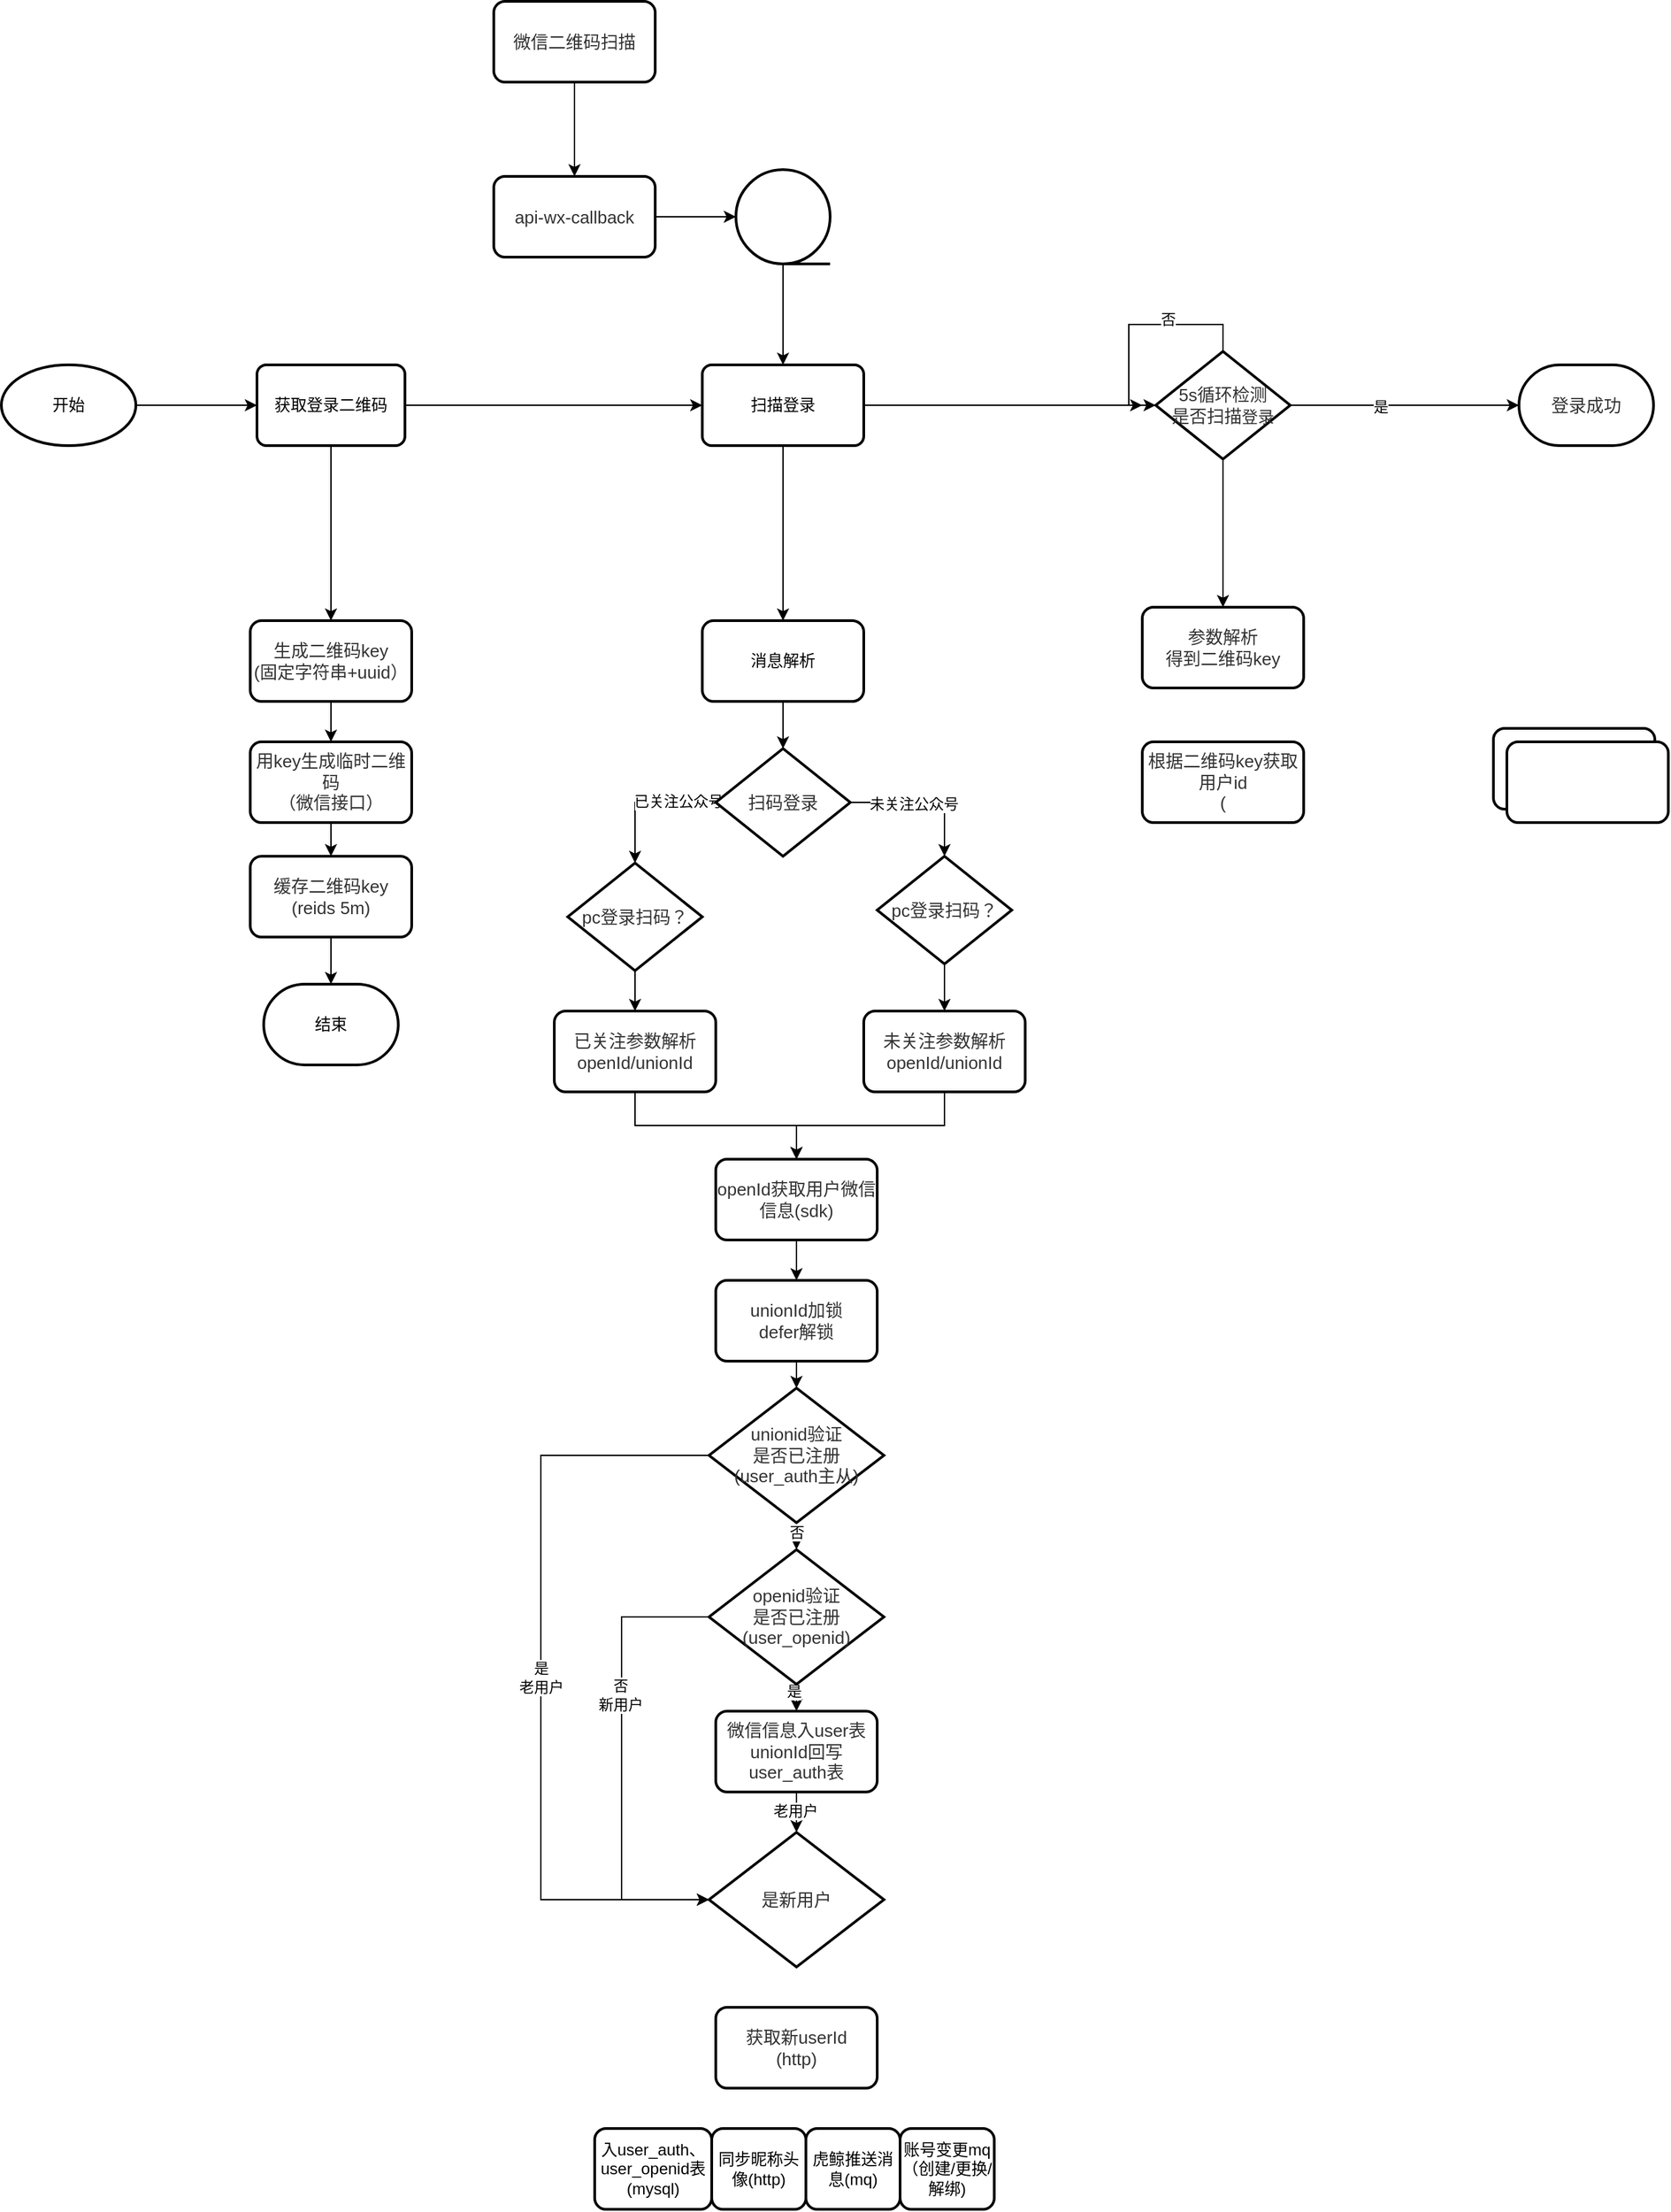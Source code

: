 <mxfile version="15.5.1" type="github">
  <diagram id="CPldnaTWNwZqRLptqHsK" name="第 1 页">
    <mxGraphModel dx="1026" dy="1715" grid="1" gridSize="10" guides="1" tooltips="1" connect="1" arrows="1" fold="1" page="1" pageScale="1" pageWidth="827" pageHeight="1169" math="0" shadow="0">
      <root>
        <mxCell id="0" />
        <mxCell id="1" parent="0" />
        <mxCell id="MIMXc2lb5FOJjjIKVt4J-43" style="edgeStyle=orthogonalEdgeStyle;rounded=0;orthogonalLoop=1;jettySize=auto;html=1;exitX=1;exitY=0.5;exitDx=0;exitDy=0;exitPerimeter=0;" edge="1" parent="1" source="MIMXc2lb5FOJjjIKVt4J-5" target="MIMXc2lb5FOJjjIKVt4J-6">
          <mxGeometry relative="1" as="geometry" />
        </mxCell>
        <mxCell id="MIMXc2lb5FOJjjIKVt4J-5" value="开始" style="strokeWidth=2;html=1;shape=mxgraph.flowchart.start_1;whiteSpace=wrap;" vertex="1" parent="1">
          <mxGeometry x="69" y="270" width="100" height="60" as="geometry" />
        </mxCell>
        <mxCell id="MIMXc2lb5FOJjjIKVt4J-32" style="edgeStyle=orthogonalEdgeStyle;rounded=0;orthogonalLoop=1;jettySize=auto;html=1;exitX=0.5;exitY=1;exitDx=0;exitDy=0;" edge="1" parent="1" source="MIMXc2lb5FOJjjIKVt4J-6" target="MIMXc2lb5FOJjjIKVt4J-31">
          <mxGeometry relative="1" as="geometry" />
        </mxCell>
        <mxCell id="MIMXc2lb5FOJjjIKVt4J-44" style="edgeStyle=orthogonalEdgeStyle;rounded=0;orthogonalLoop=1;jettySize=auto;html=1;exitX=1;exitY=0.5;exitDx=0;exitDy=0;entryX=0;entryY=0.5;entryDx=0;entryDy=0;" edge="1" parent="1" source="MIMXc2lb5FOJjjIKVt4J-6" target="MIMXc2lb5FOJjjIKVt4J-12">
          <mxGeometry relative="1" as="geometry" />
        </mxCell>
        <mxCell id="MIMXc2lb5FOJjjIKVt4J-6" value="获取登录二维码" style="rounded=1;whiteSpace=wrap;html=1;absoluteArcSize=1;arcSize=14;strokeWidth=2;" vertex="1" parent="1">
          <mxGeometry x="259" y="270" width="110" height="60" as="geometry" />
        </mxCell>
        <mxCell id="MIMXc2lb5FOJjjIKVt4J-45" style="edgeStyle=orthogonalEdgeStyle;rounded=0;orthogonalLoop=1;jettySize=auto;html=1;exitX=1;exitY=0.5;exitDx=0;exitDy=0;" edge="1" parent="1" source="MIMXc2lb5FOJjjIKVt4J-12" target="MIMXc2lb5FOJjjIKVt4J-13">
          <mxGeometry relative="1" as="geometry" />
        </mxCell>
        <mxCell id="MIMXc2lb5FOJjjIKVt4J-59" style="edgeStyle=orthogonalEdgeStyle;rounded=0;orthogonalLoop=1;jettySize=auto;html=1;exitX=0.5;exitY=1;exitDx=0;exitDy=0;" edge="1" parent="1" source="MIMXc2lb5FOJjjIKVt4J-12" target="MIMXc2lb5FOJjjIKVt4J-28">
          <mxGeometry relative="1" as="geometry" />
        </mxCell>
        <mxCell id="MIMXc2lb5FOJjjIKVt4J-12" value="扫描登录" style="rounded=1;whiteSpace=wrap;html=1;absoluteArcSize=1;arcSize=14;strokeWidth=2;" vertex="1" parent="1">
          <mxGeometry x="590" y="270" width="120" height="60" as="geometry" />
        </mxCell>
        <mxCell id="MIMXc2lb5FOJjjIKVt4J-46" style="edgeStyle=orthogonalEdgeStyle;rounded=0;orthogonalLoop=1;jettySize=auto;html=1;exitX=0.5;exitY=0;exitDx=0;exitDy=0;exitPerimeter=0;" edge="1" parent="1" source="MIMXc2lb5FOJjjIKVt4J-13">
          <mxGeometry relative="1" as="geometry">
            <mxPoint x="917" y="300" as="targetPoint" />
            <Array as="points">
              <mxPoint x="977" y="240" />
              <mxPoint x="907" y="240" />
              <mxPoint x="907" y="300" />
            </Array>
          </mxGeometry>
        </mxCell>
        <mxCell id="MIMXc2lb5FOJjjIKVt4J-47" value="否" style="edgeLabel;html=1;align=center;verticalAlign=middle;resizable=0;points=[];" vertex="1" connectable="0" parent="MIMXc2lb5FOJjjIKVt4J-46">
          <mxGeometry x="-0.237" y="-4" relative="1" as="geometry">
            <mxPoint as="offset" />
          </mxGeometry>
        </mxCell>
        <mxCell id="MIMXc2lb5FOJjjIKVt4J-48" style="edgeStyle=orthogonalEdgeStyle;rounded=0;orthogonalLoop=1;jettySize=auto;html=1;exitX=1;exitY=0.5;exitDx=0;exitDy=0;exitPerimeter=0;" edge="1" parent="1" source="MIMXc2lb5FOJjjIKVt4J-13" target="MIMXc2lb5FOJjjIKVt4J-14">
          <mxGeometry relative="1" as="geometry" />
        </mxCell>
        <mxCell id="MIMXc2lb5FOJjjIKVt4J-49" value="是" style="edgeLabel;html=1;align=center;verticalAlign=middle;resizable=0;points=[];" vertex="1" connectable="0" parent="MIMXc2lb5FOJjjIKVt4J-48">
          <mxGeometry x="-0.212" y="-1" relative="1" as="geometry">
            <mxPoint as="offset" />
          </mxGeometry>
        </mxCell>
        <mxCell id="MIMXc2lb5FOJjjIKVt4J-60" style="edgeStyle=orthogonalEdgeStyle;rounded=0;orthogonalLoop=1;jettySize=auto;html=1;exitX=0.5;exitY=1;exitDx=0;exitDy=0;exitPerimeter=0;" edge="1" parent="1" source="MIMXc2lb5FOJjjIKVt4J-13" target="MIMXc2lb5FOJjjIKVt4J-23">
          <mxGeometry relative="1" as="geometry" />
        </mxCell>
        <mxCell id="MIMXc2lb5FOJjjIKVt4J-13" value="&lt;div style=&quot;resize: none ; outline: none ; font-size: 13px ; color: rgb(50 , 50 , 50) ; background-color: rgba(255 , 255 , 255 , 0.008)&quot;&gt;5s循环检测&lt;/div&gt;&lt;span style=&quot;color: rgb(50 , 50 , 50) ; font-size: 13px ; background-color: rgba(255 , 255 , 255 , 0.008)&quot;&gt;是否扫描&lt;/span&gt;&lt;span style=&quot;color: rgb(50 , 50 , 50) ; font-size: inherit ; background-color: rgba(255 , 255 , 255 , 0.008)&quot;&gt;登录&lt;/span&gt;" style="strokeWidth=2;html=1;shape=mxgraph.flowchart.decision;whiteSpace=wrap;" vertex="1" parent="1">
          <mxGeometry x="927" y="260" width="100" height="80" as="geometry" />
        </mxCell>
        <mxCell id="MIMXc2lb5FOJjjIKVt4J-14" value="&lt;span style=&quot;color: rgb(50 , 50 , 50) ; font-size: 13px ; background-color: rgba(255 , 255 , 255 , 0.008)&quot;&gt;登录成功&lt;/span&gt;" style="strokeWidth=2;html=1;shape=mxgraph.flowchart.terminator;whiteSpace=wrap;" vertex="1" parent="1">
          <mxGeometry x="1197" y="270" width="100" height="60" as="geometry" />
        </mxCell>
        <mxCell id="MIMXc2lb5FOJjjIKVt4J-16" value="结束" style="strokeWidth=2;html=1;shape=mxgraph.flowchart.terminator;whiteSpace=wrap;" vertex="1" parent="1">
          <mxGeometry x="264" y="730" width="100" height="60" as="geometry" />
        </mxCell>
        <mxCell id="MIMXc2lb5FOJjjIKVt4J-18" value="" style="whiteSpace=wrap;html=1;rounded=1;strokeWidth=2;arcSize=14;" vertex="1" parent="1">
          <mxGeometry x="1178" y="540" width="120" height="60" as="geometry" />
        </mxCell>
        <mxCell id="MIMXc2lb5FOJjjIKVt4J-20" value="" style="whiteSpace=wrap;html=1;rounded=1;strokeWidth=2;arcSize=14;" vertex="1" parent="1">
          <mxGeometry x="1188" y="550" width="120" height="60" as="geometry" />
        </mxCell>
        <mxCell id="MIMXc2lb5FOJjjIKVt4J-21" value="&lt;span style=&quot;color: rgb(50 , 50 , 50) ; font-size: 13px ; background-color: rgba(255 , 255 , 255 , 0.008)&quot;&gt;根据二维码key获取用户id&lt;/span&gt;&lt;div style=&quot;resize: none ; outline: none ; font-size: 13px ; color: rgb(50 , 50 , 50) ; background-color: rgba(255 , 255 , 255 , 0.008)&quot;&gt;(&lt;/div&gt;" style="whiteSpace=wrap;html=1;rounded=1;strokeWidth=2;arcSize=14;" vertex="1" parent="1">
          <mxGeometry x="917" y="550" width="120" height="60" as="geometry" />
        </mxCell>
        <mxCell id="MIMXc2lb5FOJjjIKVt4J-23" value="&lt;span style=&quot;color: rgb(50 , 50 , 50) ; font-size: 13px ; background-color: rgba(255 , 255 , 255 , 0.008)&quot;&gt;参数解析&lt;/span&gt;&lt;div style=&quot;resize: none ; outline: none ; font-size: 13px ; color: rgb(50 , 50 , 50) ; background-color: rgba(255 , 255 , 255 , 0.008)&quot;&gt;得到二维码key&lt;/div&gt;" style="whiteSpace=wrap;html=1;rounded=1;strokeWidth=2;arcSize=14;" vertex="1" parent="1">
          <mxGeometry x="917" y="450" width="120" height="60" as="geometry" />
        </mxCell>
        <mxCell id="MIMXc2lb5FOJjjIKVt4J-62" style="edgeStyle=orthogonalEdgeStyle;rounded=0;orthogonalLoop=1;jettySize=auto;html=1;exitX=0.5;exitY=1;exitDx=0;exitDy=0;" edge="1" parent="1" source="MIMXc2lb5FOJjjIKVt4J-24" target="MIMXc2lb5FOJjjIKVt4J-39">
          <mxGeometry relative="1" as="geometry" />
        </mxCell>
        <mxCell id="MIMXc2lb5FOJjjIKVt4J-24" value="&lt;span style=&quot;color: rgb(50 , 50 , 50) ; font-size: 13px ; background-color: rgba(255 , 255 , 255 , 0.008)&quot;&gt;微信二维码扫描&lt;/span&gt;" style="whiteSpace=wrap;html=1;rounded=1;strokeWidth=2;arcSize=14;" vertex="1" parent="1">
          <mxGeometry x="435" width="120" height="60" as="geometry" />
        </mxCell>
        <mxCell id="MIMXc2lb5FOJjjIKVt4J-72" style="edgeStyle=orthogonalEdgeStyle;rounded=0;orthogonalLoop=1;jettySize=auto;html=1;exitX=0.5;exitY=1;exitDx=0;exitDy=0;entryX=0.5;entryY=0;entryDx=0;entryDy=0;entryPerimeter=0;" edge="1" parent="1" source="MIMXc2lb5FOJjjIKVt4J-25" target="MIMXc2lb5FOJjjIKVt4J-66">
          <mxGeometry relative="1" as="geometry" />
        </mxCell>
        <mxCell id="MIMXc2lb5FOJjjIKVt4J-25" value="&lt;span style=&quot;color: rgb(50 , 50 , 50) ; font-size: 13px ; background-color: rgba(255 , 255 , 255 , 0.008)&quot;&gt;unionId加锁&lt;/span&gt;&lt;div style=&quot;resize: none ; outline: none ; font-size: 13px ; color: rgb(50 , 50 , 50) ; background-color: rgba(255 , 255 , 255 , 0.008)&quot;&gt;defer解锁&lt;/div&gt;" style="whiteSpace=wrap;html=1;rounded=1;strokeWidth=2;arcSize=14;" vertex="1" parent="1">
          <mxGeometry x="600" y="950" width="120" height="60" as="geometry" />
        </mxCell>
        <mxCell id="MIMXc2lb5FOJjjIKVt4J-58" value="" style="edgeStyle=orthogonalEdgeStyle;rounded=0;orthogonalLoop=1;jettySize=auto;html=1;" edge="1" parent="1" source="MIMXc2lb5FOJjjIKVt4J-26" target="MIMXc2lb5FOJjjIKVt4J-57">
          <mxGeometry relative="1" as="geometry" />
        </mxCell>
        <mxCell id="MIMXc2lb5FOJjjIKVt4J-26" value="&lt;span style=&quot;color: rgb(50 , 50 , 50) ; font-size: 13px ; background-color: rgba(255 , 255 , 255 , 0.008)&quot;&gt;已关注参数解析&lt;/span&gt;&lt;div style=&quot;resize: none ; outline: none ; font-size: 13px ; color: rgb(50 , 50 , 50) ; background-color: rgba(255 , 255 , 255 , 0.008)&quot;&gt;openId/unionId&lt;/div&gt;" style="whiteSpace=wrap;html=1;rounded=1;strokeWidth=2;arcSize=14;" vertex="1" parent="1">
          <mxGeometry x="480" y="750" width="120" height="60" as="geometry" />
        </mxCell>
        <mxCell id="MIMXc2lb5FOJjjIKVt4J-61" style="edgeStyle=orthogonalEdgeStyle;rounded=0;orthogonalLoop=1;jettySize=auto;html=1;exitX=0.5;exitY=1;exitDx=0;exitDy=0;" edge="1" parent="1" source="MIMXc2lb5FOJjjIKVt4J-28" target="MIMXc2lb5FOJjjIKVt4J-36">
          <mxGeometry relative="1" as="geometry" />
        </mxCell>
        <mxCell id="MIMXc2lb5FOJjjIKVt4J-28" value="消息解析" style="whiteSpace=wrap;html=1;rounded=1;strokeWidth=2;arcSize=14;" vertex="1" parent="1">
          <mxGeometry x="590" y="460" width="120" height="60" as="geometry" />
        </mxCell>
        <mxCell id="MIMXc2lb5FOJjjIKVt4J-35" value="" style="edgeStyle=orthogonalEdgeStyle;rounded=0;orthogonalLoop=1;jettySize=auto;html=1;" edge="1" parent="1" source="MIMXc2lb5FOJjjIKVt4J-29" target="MIMXc2lb5FOJjjIKVt4J-16">
          <mxGeometry relative="1" as="geometry" />
        </mxCell>
        <mxCell id="MIMXc2lb5FOJjjIKVt4J-29" value="&lt;span style=&quot;color: rgb(50 , 50 , 50) ; font-size: 13px ; background-color: rgba(255 , 255 , 255 , 0.008)&quot;&gt;缓存二维码key (reids 5m)&lt;/span&gt;" style="whiteSpace=wrap;html=1;rounded=1;strokeWidth=2;arcSize=14;" vertex="1" parent="1">
          <mxGeometry x="254" y="635" width="120" height="60" as="geometry" />
        </mxCell>
        <mxCell id="MIMXc2lb5FOJjjIKVt4J-34" style="edgeStyle=orthogonalEdgeStyle;rounded=0;orthogonalLoop=1;jettySize=auto;html=1;exitX=0.5;exitY=1;exitDx=0;exitDy=0;entryX=0.5;entryY=0;entryDx=0;entryDy=0;" edge="1" parent="1" source="MIMXc2lb5FOJjjIKVt4J-30" target="MIMXc2lb5FOJjjIKVt4J-29">
          <mxGeometry relative="1" as="geometry" />
        </mxCell>
        <mxCell id="MIMXc2lb5FOJjjIKVt4J-30" value="&lt;span style=&quot;color: rgb(50 , 50 , 50) ; font-size: 13px ; background-color: rgba(255 , 255 , 255 , 0.008)&quot;&gt;用key生成临时二维码&lt;/span&gt;&lt;div style=&quot;resize: none ; outline: none ; font-size: 13px ; color: rgb(50 , 50 , 50) ; background-color: rgba(255 , 255 , 255 , 0.008)&quot;&gt;（微信接口）&lt;/div&gt;" style="whiteSpace=wrap;html=1;rounded=1;strokeWidth=2;arcSize=14;" vertex="1" parent="1">
          <mxGeometry x="254" y="550" width="120" height="60" as="geometry" />
        </mxCell>
        <mxCell id="MIMXc2lb5FOJjjIKVt4J-33" style="edgeStyle=orthogonalEdgeStyle;rounded=0;orthogonalLoop=1;jettySize=auto;html=1;exitX=0.5;exitY=1;exitDx=0;exitDy=0;" edge="1" parent="1" source="MIMXc2lb5FOJjjIKVt4J-31" target="MIMXc2lb5FOJjjIKVt4J-30">
          <mxGeometry relative="1" as="geometry" />
        </mxCell>
        <mxCell id="MIMXc2lb5FOJjjIKVt4J-31" value="&lt;span style=&quot;color: rgb(50 , 50 , 50) ; font-size: 13px ; background-color: rgba(255 , 255 , 255 , 0.008)&quot;&gt;生成二维码key&lt;/span&gt;&lt;div style=&quot;resize: none ; outline: none ; font-size: 13px ; color: rgb(50 , 50 , 50) ; background-color: rgba(255 , 255 , 255 , 0.008)&quot;&gt;(固定字符串+uuid）&lt;/div&gt;" style="whiteSpace=wrap;html=1;rounded=1;strokeWidth=2;arcSize=14;" vertex="1" parent="1">
          <mxGeometry x="254" y="460" width="120" height="60" as="geometry" />
        </mxCell>
        <mxCell id="MIMXc2lb5FOJjjIKVt4J-50" style="edgeStyle=orthogonalEdgeStyle;rounded=0;orthogonalLoop=1;jettySize=auto;html=1;exitX=0;exitY=0.5;exitDx=0;exitDy=0;exitPerimeter=0;" edge="1" parent="1" source="MIMXc2lb5FOJjjIKVt4J-36" target="MIMXc2lb5FOJjjIKVt4J-37">
          <mxGeometry relative="1" as="geometry" />
        </mxCell>
        <mxCell id="MIMXc2lb5FOJjjIKVt4J-52" value="已关注公众号" style="edgeLabel;html=1;align=center;verticalAlign=middle;resizable=0;points=[];" vertex="1" connectable="0" parent="MIMXc2lb5FOJjjIKVt4J-50">
          <mxGeometry x="-0.456" y="-1" relative="1" as="geometry">
            <mxPoint as="offset" />
          </mxGeometry>
        </mxCell>
        <mxCell id="MIMXc2lb5FOJjjIKVt4J-51" style="edgeStyle=orthogonalEdgeStyle;rounded=0;orthogonalLoop=1;jettySize=auto;html=1;exitX=1;exitY=0.5;exitDx=0;exitDy=0;exitPerimeter=0;entryX=0.5;entryY=0;entryDx=0;entryDy=0;entryPerimeter=0;" edge="1" parent="1" source="MIMXc2lb5FOJjjIKVt4J-36" target="MIMXc2lb5FOJjjIKVt4J-38">
          <mxGeometry relative="1" as="geometry">
            <mxPoint x="770" y="650" as="targetPoint" />
          </mxGeometry>
        </mxCell>
        <mxCell id="MIMXc2lb5FOJjjIKVt4J-53" value="未关注公众号" style="edgeLabel;html=1;align=center;verticalAlign=middle;resizable=0;points=[];" vertex="1" connectable="0" parent="MIMXc2lb5FOJjjIKVt4J-51">
          <mxGeometry x="-0.152" y="-1" relative="1" as="geometry">
            <mxPoint as="offset" />
          </mxGeometry>
        </mxCell>
        <mxCell id="MIMXc2lb5FOJjjIKVt4J-36" value="&lt;div style=&quot;resize: none ; outline: none ; font-size: 13px ; color: rgb(50 , 50 , 50) ; background-color: rgba(255 , 255 , 255 , 0.008)&quot;&gt;&lt;span&gt;扫码登录&lt;/span&gt;&lt;br&gt;&lt;/div&gt;" style="strokeWidth=2;html=1;shape=mxgraph.flowchart.decision;whiteSpace=wrap;" vertex="1" parent="1">
          <mxGeometry x="600" y="555" width="100" height="80" as="geometry" />
        </mxCell>
        <mxCell id="MIMXc2lb5FOJjjIKVt4J-55" style="edgeStyle=orthogonalEdgeStyle;rounded=0;orthogonalLoop=1;jettySize=auto;html=1;exitX=0.5;exitY=1;exitDx=0;exitDy=0;exitPerimeter=0;" edge="1" parent="1" source="MIMXc2lb5FOJjjIKVt4J-37" target="MIMXc2lb5FOJjjIKVt4J-26">
          <mxGeometry relative="1" as="geometry" />
        </mxCell>
        <mxCell id="MIMXc2lb5FOJjjIKVt4J-37" value="&lt;div style=&quot;resize: none ; outline: none ; font-size: 13px ; color: rgb(50 , 50 , 50) ; background-color: rgba(255 , 255 , 255 , 0.008)&quot;&gt;&lt;span&gt;pc登录扫码？&lt;/span&gt;&lt;br&gt;&lt;/div&gt;" style="strokeWidth=2;html=1;shape=mxgraph.flowchart.decision;whiteSpace=wrap;" vertex="1" parent="1">
          <mxGeometry x="490" y="640" width="100" height="80" as="geometry" />
        </mxCell>
        <mxCell id="MIMXc2lb5FOJjjIKVt4J-56" style="edgeStyle=orthogonalEdgeStyle;rounded=0;orthogonalLoop=1;jettySize=auto;html=1;exitX=0.5;exitY=1;exitDx=0;exitDy=0;exitPerimeter=0;" edge="1" parent="1" source="MIMXc2lb5FOJjjIKVt4J-38" target="MIMXc2lb5FOJjjIKVt4J-54">
          <mxGeometry relative="1" as="geometry" />
        </mxCell>
        <mxCell id="MIMXc2lb5FOJjjIKVt4J-38" value="&lt;div style=&quot;resize: none ; outline: none ; font-size: 13px ; color: rgb(50 , 50 , 50) ; background-color: rgba(255 , 255 , 255 , 0.008)&quot;&gt;&lt;span&gt;pc登录扫码？&lt;/span&gt;&lt;br&gt;&lt;/div&gt;" style="strokeWidth=2;html=1;shape=mxgraph.flowchart.decision;whiteSpace=wrap;" vertex="1" parent="1">
          <mxGeometry x="720" y="635" width="100" height="80" as="geometry" />
        </mxCell>
        <mxCell id="MIMXc2lb5FOJjjIKVt4J-41" style="edgeStyle=orthogonalEdgeStyle;rounded=0;orthogonalLoop=1;jettySize=auto;html=1;exitX=1;exitY=0.5;exitDx=0;exitDy=0;entryX=0;entryY=0.5;entryDx=0;entryDy=0;entryPerimeter=0;" edge="1" parent="1" source="MIMXc2lb5FOJjjIKVt4J-39" target="MIMXc2lb5FOJjjIKVt4J-40">
          <mxGeometry relative="1" as="geometry" />
        </mxCell>
        <mxCell id="MIMXc2lb5FOJjjIKVt4J-39" value="&lt;span style=&quot;color: rgb(50 , 50 , 50) ; font-size: 13px ; background-color: rgba(255 , 255 , 255 , 0.008)&quot;&gt;api-wx-callback&lt;/span&gt;" style="whiteSpace=wrap;html=1;rounded=1;strokeWidth=2;arcSize=14;" vertex="1" parent="1">
          <mxGeometry x="435" y="130" width="120" height="60" as="geometry" />
        </mxCell>
        <mxCell id="MIMXc2lb5FOJjjIKVt4J-42" style="edgeStyle=orthogonalEdgeStyle;rounded=0;orthogonalLoop=1;jettySize=auto;html=1;exitX=0.5;exitY=1;exitDx=0;exitDy=0;exitPerimeter=0;" edge="1" parent="1" source="MIMXc2lb5FOJjjIKVt4J-40" target="MIMXc2lb5FOJjjIKVt4J-12">
          <mxGeometry relative="1" as="geometry" />
        </mxCell>
        <mxCell id="MIMXc2lb5FOJjjIKVt4J-40" value="" style="strokeWidth=2;html=1;shape=mxgraph.flowchart.sequential_data;whiteSpace=wrap;" vertex="1" parent="1">
          <mxGeometry x="615" y="125" width="70" height="70" as="geometry" />
        </mxCell>
        <mxCell id="MIMXc2lb5FOJjjIKVt4J-68" style="edgeStyle=orthogonalEdgeStyle;rounded=0;orthogonalLoop=1;jettySize=auto;html=1;exitX=0.5;exitY=1;exitDx=0;exitDy=0;entryX=0.5;entryY=0;entryDx=0;entryDy=0;" edge="1" parent="1" source="MIMXc2lb5FOJjjIKVt4J-54" target="MIMXc2lb5FOJjjIKVt4J-57">
          <mxGeometry relative="1" as="geometry" />
        </mxCell>
        <mxCell id="MIMXc2lb5FOJjjIKVt4J-54" value="&lt;span style=&quot;color: rgb(50 , 50 , 50) ; font-size: 13px ; background-color: rgba(255 , 255 , 255 , 0.008)&quot;&gt;未关注参数解析&lt;/span&gt;&lt;br style=&quot;color: rgb(50 , 50 , 50) ; font-size: 13px ; background-color: rgba(255 , 255 , 255 , 0.008)&quot;&gt;&lt;div style=&quot;resize: none ; outline: none ; font-size: 13px ; color: rgb(50 , 50 , 50) ; background-color: rgba(255 , 255 , 255 , 0.008)&quot;&gt;openId/unionId&lt;/div&gt;" style="whiteSpace=wrap;html=1;rounded=1;strokeWidth=2;arcSize=14;" vertex="1" parent="1">
          <mxGeometry x="710" y="750" width="120" height="60" as="geometry" />
        </mxCell>
        <mxCell id="MIMXc2lb5FOJjjIKVt4J-63" style="edgeStyle=orthogonalEdgeStyle;rounded=0;orthogonalLoop=1;jettySize=auto;html=1;exitX=0.5;exitY=1;exitDx=0;exitDy=0;entryX=0.5;entryY=0;entryDx=0;entryDy=0;" edge="1" parent="1" source="MIMXc2lb5FOJjjIKVt4J-57" target="MIMXc2lb5FOJjjIKVt4J-25">
          <mxGeometry relative="1" as="geometry" />
        </mxCell>
        <mxCell id="MIMXc2lb5FOJjjIKVt4J-57" value="&lt;span style=&quot;color: rgb(50 , 50 , 50) ; font-size: 13px ; background-color: rgba(255 , 255 , 255 , 0.008)&quot;&gt;openId获取用户微信信息(sdk)&lt;/span&gt;" style="whiteSpace=wrap;html=1;rounded=1;strokeWidth=2;arcSize=14;" vertex="1" parent="1">
          <mxGeometry x="600" y="860" width="120" height="60" as="geometry" />
        </mxCell>
        <mxCell id="MIMXc2lb5FOJjjIKVt4J-73" style="edgeStyle=orthogonalEdgeStyle;rounded=0;orthogonalLoop=1;jettySize=auto;html=1;exitX=0.5;exitY=1;exitDx=0;exitDy=0;exitPerimeter=0;entryX=0.5;entryY=0;entryDx=0;entryDy=0;entryPerimeter=0;" edge="1" parent="1" source="MIMXc2lb5FOJjjIKVt4J-66" target="MIMXc2lb5FOJjjIKVt4J-69">
          <mxGeometry relative="1" as="geometry" />
        </mxCell>
        <mxCell id="MIMXc2lb5FOJjjIKVt4J-80" value="否" style="edgeLabel;html=1;align=center;verticalAlign=middle;resizable=0;points=[];" vertex="1" connectable="0" parent="MIMXc2lb5FOJjjIKVt4J-73">
          <mxGeometry x="-0.3" relative="1" as="geometry">
            <mxPoint as="offset" />
          </mxGeometry>
        </mxCell>
        <mxCell id="MIMXc2lb5FOJjjIKVt4J-82" value="是&lt;br&gt;老用户" style="edgeStyle=orthogonalEdgeStyle;rounded=0;orthogonalLoop=1;jettySize=auto;html=1;exitX=0;exitY=0.5;exitDx=0;exitDy=0;exitPerimeter=0;entryX=0;entryY=0.5;entryDx=0;entryDy=0;entryPerimeter=0;" edge="1" parent="1" source="MIMXc2lb5FOJjjIKVt4J-66" target="MIMXc2lb5FOJjjIKVt4J-76">
          <mxGeometry relative="1" as="geometry">
            <Array as="points">
              <mxPoint x="470" y="1080" />
              <mxPoint x="470" y="1410" />
            </Array>
          </mxGeometry>
        </mxCell>
        <mxCell id="MIMXc2lb5FOJjjIKVt4J-66" value="&lt;div style=&quot;resize: none ; outline: none ; font-size: 13px ; color: rgb(50 , 50 , 50) ; background-color: rgba(255 , 255 , 255 , 0.008)&quot;&gt;unionid验证&lt;/div&gt;&lt;div style=&quot;resize: none ; outline: none ; font-size: 13px ; color: rgb(50 , 50 , 50) ; background-color: rgba(255 , 255 , 255 , 0.008)&quot;&gt;是否已注册&lt;/div&gt;&lt;div style=&quot;resize: none ; outline: none ; font-size: 13px ; color: rgb(50 , 50 , 50) ; background-color: rgba(255 , 255 , 255 , 0.008)&quot;&gt;(user_auth主从)&lt;/div&gt;" style="strokeWidth=2;html=1;shape=mxgraph.flowchart.decision;whiteSpace=wrap;" vertex="1" parent="1">
          <mxGeometry x="595" y="1030" width="130" height="100" as="geometry" />
        </mxCell>
        <mxCell id="MIMXc2lb5FOJjjIKVt4J-74" style="edgeStyle=orthogonalEdgeStyle;rounded=0;orthogonalLoop=1;jettySize=auto;html=1;exitX=0.5;exitY=1;exitDx=0;exitDy=0;exitPerimeter=0;entryX=0.5;entryY=0;entryDx=0;entryDy=0;" edge="1" parent="1" source="MIMXc2lb5FOJjjIKVt4J-69" target="MIMXc2lb5FOJjjIKVt4J-71">
          <mxGeometry relative="1" as="geometry" />
        </mxCell>
        <mxCell id="MIMXc2lb5FOJjjIKVt4J-81" value="是" style="edgeLabel;html=1;align=center;verticalAlign=middle;resizable=0;points=[];" vertex="1" connectable="0" parent="MIMXc2lb5FOJjjIKVt4J-74">
          <mxGeometry x="-0.5" y="-2" relative="1" as="geometry">
            <mxPoint as="offset" />
          </mxGeometry>
        </mxCell>
        <mxCell id="MIMXc2lb5FOJjjIKVt4J-83" style="edgeStyle=orthogonalEdgeStyle;rounded=0;orthogonalLoop=1;jettySize=auto;html=1;exitX=0;exitY=0.5;exitDx=0;exitDy=0;exitPerimeter=0;entryX=0;entryY=0.5;entryDx=0;entryDy=0;entryPerimeter=0;" edge="1" parent="1" source="MIMXc2lb5FOJjjIKVt4J-69" target="MIMXc2lb5FOJjjIKVt4J-76">
          <mxGeometry relative="1" as="geometry">
            <Array as="points">
              <mxPoint x="530" y="1200" />
              <mxPoint x="530" y="1410" />
            </Array>
          </mxGeometry>
        </mxCell>
        <mxCell id="MIMXc2lb5FOJjjIKVt4J-84" value="否&lt;br&gt;新用户" style="edgeLabel;html=1;align=center;verticalAlign=middle;resizable=0;points=[];" vertex="1" connectable="0" parent="MIMXc2lb5FOJjjIKVt4J-83">
          <mxGeometry x="-0.277" y="-1" relative="1" as="geometry">
            <mxPoint as="offset" />
          </mxGeometry>
        </mxCell>
        <mxCell id="MIMXc2lb5FOJjjIKVt4J-69" value="&lt;div style=&quot;resize: none ; outline: none ; font-size: 13px ; color: rgb(50 , 50 , 50) ; background-color: rgba(255 , 255 , 255 , 0.008)&quot;&gt;openid验证&lt;/div&gt;&lt;div style=&quot;resize: none ; outline: none ; font-size: 13px ; color: rgb(50 , 50 , 50) ; background-color: rgba(255 , 255 , 255 , 0.008)&quot;&gt;是否已注册&lt;/div&gt;&lt;div style=&quot;resize: none ; outline: none ; font-size: 13px ; color: rgb(50 , 50 , 50) ; background-color: rgba(255 , 255 , 255 , 0.008)&quot;&gt;(user_openid)&lt;/div&gt;" style="strokeWidth=2;html=1;shape=mxgraph.flowchart.decision;whiteSpace=wrap;" vertex="1" parent="1">
          <mxGeometry x="595" y="1150" width="130" height="100" as="geometry" />
        </mxCell>
        <mxCell id="MIMXc2lb5FOJjjIKVt4J-77" style="edgeStyle=orthogonalEdgeStyle;rounded=0;orthogonalLoop=1;jettySize=auto;html=1;exitX=0.5;exitY=1;exitDx=0;exitDy=0;entryX=0.5;entryY=0;entryDx=0;entryDy=0;entryPerimeter=0;" edge="1" parent="1" source="MIMXc2lb5FOJjjIKVt4J-71" target="MIMXc2lb5FOJjjIKVt4J-76">
          <mxGeometry relative="1" as="geometry" />
        </mxCell>
        <mxCell id="MIMXc2lb5FOJjjIKVt4J-79" value="老用户" style="edgeLabel;html=1;align=center;verticalAlign=middle;resizable=0;points=[];" vertex="1" connectable="0" parent="MIMXc2lb5FOJjjIKVt4J-77">
          <mxGeometry x="-0.067" y="-1" relative="1" as="geometry">
            <mxPoint as="offset" />
          </mxGeometry>
        </mxCell>
        <mxCell id="MIMXc2lb5FOJjjIKVt4J-71" value="&lt;font color=&quot;#323232&quot;&gt;&lt;span style=&quot;font-size: 13px ; background-color: rgba(255 , 255 , 255 , 0.008)&quot;&gt;微信信息入user表&lt;br&gt;unionId回写user_auth表&lt;br&gt;&lt;/span&gt;&lt;/font&gt;" style="whiteSpace=wrap;html=1;rounded=1;strokeWidth=2;arcSize=14;" vertex="1" parent="1">
          <mxGeometry x="600" y="1270" width="120" height="60" as="geometry" />
        </mxCell>
        <mxCell id="MIMXc2lb5FOJjjIKVt4J-76" value="&lt;div style=&quot;resize: none ; outline: none ; font-size: 13px ; color: rgb(50 , 50 , 50) ; background-color: rgba(255 , 255 , 255 , 0.008)&quot;&gt;是新用户&lt;/div&gt;" style="strokeWidth=2;html=1;shape=mxgraph.flowchart.decision;whiteSpace=wrap;" vertex="1" parent="1">
          <mxGeometry x="595" y="1360" width="130" height="100" as="geometry" />
        </mxCell>
        <mxCell id="MIMXc2lb5FOJjjIKVt4J-85" value="&lt;font color=&quot;#323232&quot;&gt;&lt;span style=&quot;font-size: 13px ; background-color: rgba(255 , 255 , 255 , 0.008)&quot;&gt;获取新userId&lt;br&gt;(http)&lt;br&gt;&lt;/span&gt;&lt;/font&gt;" style="whiteSpace=wrap;html=1;rounded=1;strokeWidth=2;arcSize=14;" vertex="1" parent="1">
          <mxGeometry x="600" y="1490" width="120" height="60" as="geometry" />
        </mxCell>
        <mxCell id="MIMXc2lb5FOJjjIKVt4J-86" value="同步昵称头像(http)" style="whiteSpace=wrap;html=1;rounded=1;strokeWidth=2;arcSize=14;" vertex="1" parent="1">
          <mxGeometry x="597" y="1580" width="70" height="60" as="geometry" />
        </mxCell>
        <mxCell id="MIMXc2lb5FOJjjIKVt4J-88" value="入user_auth、user_openid表(mysql)" style="whiteSpace=wrap;html=1;rounded=1;strokeWidth=2;arcSize=14;" vertex="1" parent="1">
          <mxGeometry x="510" y="1580" width="87" height="60" as="geometry" />
        </mxCell>
        <mxCell id="MIMXc2lb5FOJjjIKVt4J-89" value="虎鲸推送消息(mq)" style="whiteSpace=wrap;html=1;rounded=1;strokeWidth=2;arcSize=14;" vertex="1" parent="1">
          <mxGeometry x="667" y="1580" width="70" height="60" as="geometry" />
        </mxCell>
        <mxCell id="MIMXc2lb5FOJjjIKVt4J-90" value="账号变更mq&lt;br&gt;（创建/更换/解绑)" style="whiteSpace=wrap;html=1;rounded=1;strokeWidth=2;arcSize=14;" vertex="1" parent="1">
          <mxGeometry x="737" y="1580" width="70" height="60" as="geometry" />
        </mxCell>
      </root>
    </mxGraphModel>
  </diagram>
</mxfile>
